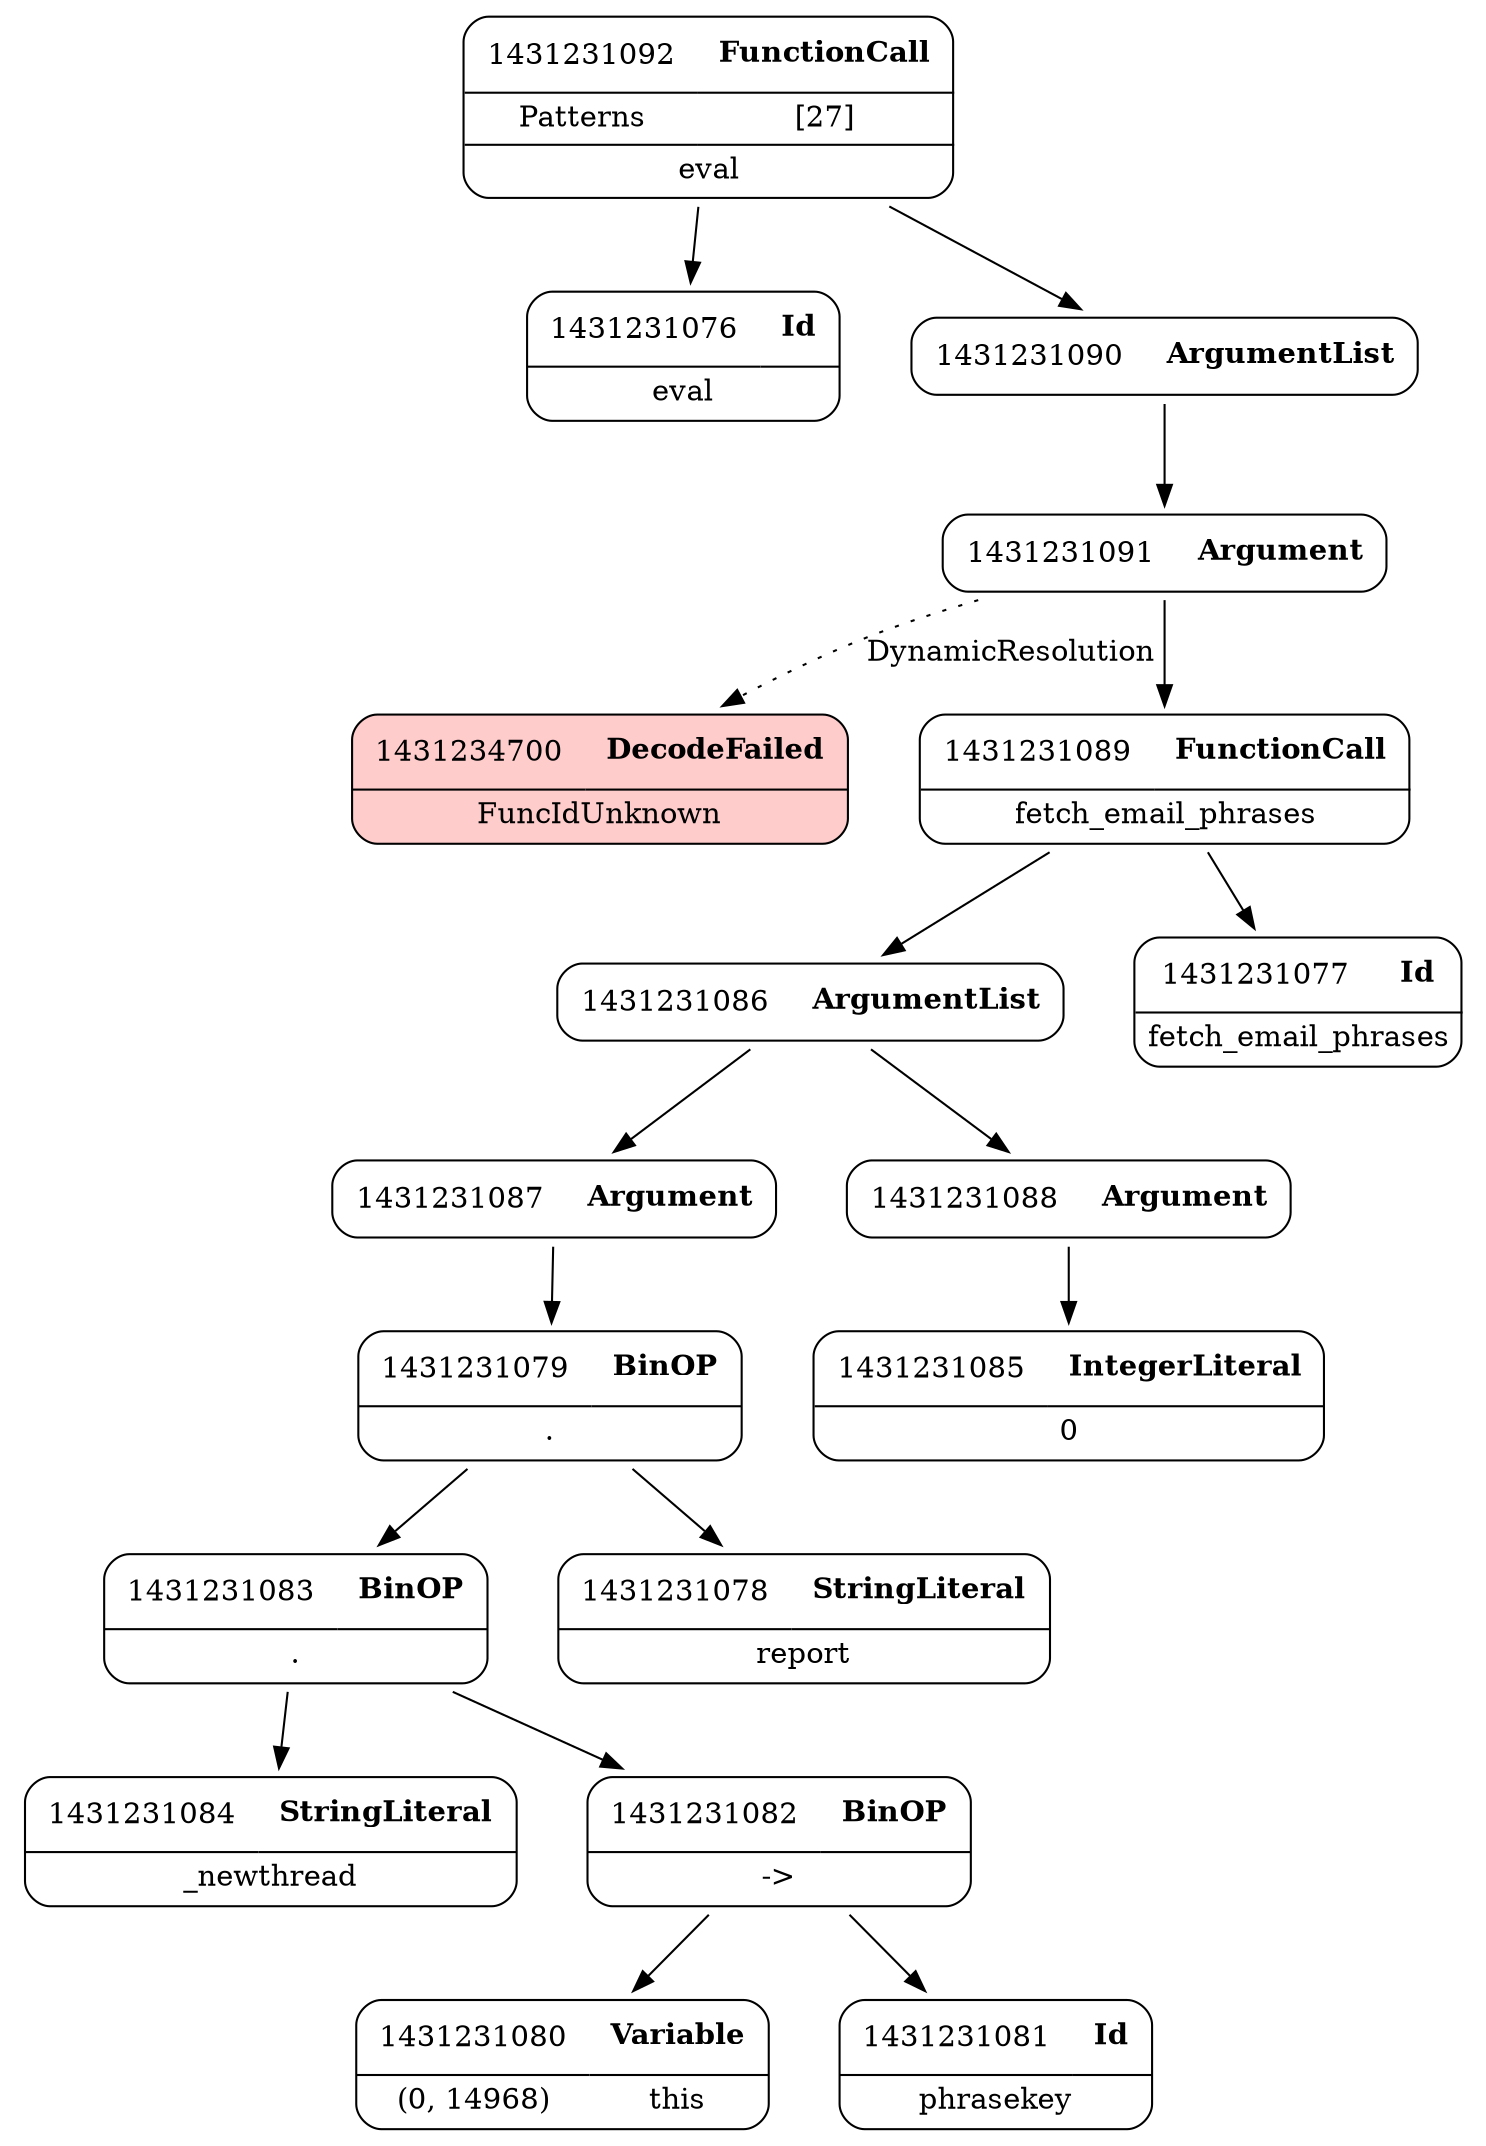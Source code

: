 digraph ast {
node [shape=none];
1431231086 [label=<<TABLE border='1' cellspacing='0' cellpadding='10' style='rounded' ><TR><TD border='0'>1431231086</TD><TD border='0'><B>ArgumentList</B></TD></TR></TABLE>>];
1431231086 -> 1431231087 [weight=2];
1431231086 -> 1431231088 [weight=2];
1431231087 [label=<<TABLE border='1' cellspacing='0' cellpadding='10' style='rounded' ><TR><TD border='0'>1431231087</TD><TD border='0'><B>Argument</B></TD></TR></TABLE>>];
1431231087 -> 1431231079 [weight=2];
1431231084 [label=<<TABLE border='1' cellspacing='0' cellpadding='10' style='rounded' ><TR><TD border='0'>1431231084</TD><TD border='0'><B>StringLiteral</B></TD></TR><HR/><TR><TD border='0' cellpadding='5' colspan='2'>_newthread</TD></TR></TABLE>>];
1431234700 [label=<<TABLE border='1' cellspacing='0' cellpadding='10' style='rounded' bgcolor='#FFCCCC' ><TR><TD border='0'>1431234700</TD><TD border='0'><B>DecodeFailed</B></TD></TR><HR/><TR><TD border='0' cellpadding='5' colspan='2'>FuncIdUnknown</TD></TR></TABLE>>];
1431231085 [label=<<TABLE border='1' cellspacing='0' cellpadding='10' style='rounded' ><TR><TD border='0'>1431231085</TD><TD border='0'><B>IntegerLiteral</B></TD></TR><HR/><TR><TD border='0' cellpadding='5' colspan='2'>0</TD></TR></TABLE>>];
1431231082 [label=<<TABLE border='1' cellspacing='0' cellpadding='10' style='rounded' ><TR><TD border='0'>1431231082</TD><TD border='0'><B>BinOP</B></TD></TR><HR/><TR><TD border='0' cellpadding='5' colspan='2'>-&gt;</TD></TR></TABLE>>];
1431231082 -> 1431231080 [weight=2];
1431231082 -> 1431231081 [weight=2];
1431231083 [label=<<TABLE border='1' cellspacing='0' cellpadding='10' style='rounded' ><TR><TD border='0'>1431231083</TD><TD border='0'><B>BinOP</B></TD></TR><HR/><TR><TD border='0' cellpadding='5' colspan='2'>.</TD></TR></TABLE>>];
1431231083 -> 1431231082 [weight=2];
1431231083 -> 1431231084 [weight=2];
1431231080 [label=<<TABLE border='1' cellspacing='0' cellpadding='10' style='rounded' ><TR><TD border='0'>1431231080</TD><TD border='0'><B>Variable</B></TD></TR><HR/><TR><TD border='0' cellpadding='5'>(0, 14968)</TD><TD border='0' cellpadding='5'>this</TD></TR></TABLE>>];
1431231081 [label=<<TABLE border='1' cellspacing='0' cellpadding='10' style='rounded' ><TR><TD border='0'>1431231081</TD><TD border='0'><B>Id</B></TD></TR><HR/><TR><TD border='0' cellpadding='5' colspan='2'>phrasekey</TD></TR></TABLE>>];
1431231078 [label=<<TABLE border='1' cellspacing='0' cellpadding='10' style='rounded' ><TR><TD border='0'>1431231078</TD><TD border='0'><B>StringLiteral</B></TD></TR><HR/><TR><TD border='0' cellpadding='5' colspan='2'>report</TD></TR></TABLE>>];
1431231079 [label=<<TABLE border='1' cellspacing='0' cellpadding='10' style='rounded' ><TR><TD border='0'>1431231079</TD><TD border='0'><B>BinOP</B></TD></TR><HR/><TR><TD border='0' cellpadding='5' colspan='2'>.</TD></TR></TABLE>>];
1431231079 -> 1431231078 [weight=2];
1431231079 -> 1431231083 [weight=2];
1431231076 [label=<<TABLE border='1' cellspacing='0' cellpadding='10' style='rounded' ><TR><TD border='0'>1431231076</TD><TD border='0'><B>Id</B></TD></TR><HR/><TR><TD border='0' cellpadding='5' colspan='2'>eval</TD></TR></TABLE>>];
1431231077 [label=<<TABLE border='1' cellspacing='0' cellpadding='10' style='rounded' ><TR><TD border='0'>1431231077</TD><TD border='0'><B>Id</B></TD></TR><HR/><TR><TD border='0' cellpadding='5' colspan='2'>fetch_email_phrases</TD></TR></TABLE>>];
1431231092 [label=<<TABLE border='1' cellspacing='0' cellpadding='10' style='rounded' ><TR><TD border='0'>1431231092</TD><TD border='0'><B>FunctionCall</B></TD></TR><HR/><TR><TD border='0' cellpadding='5'>Patterns</TD><TD border='0' cellpadding='5'>[27]</TD></TR><HR/><TR><TD border='0' cellpadding='5' colspan='2'>eval</TD></TR></TABLE>>];
1431231092 -> 1431231076 [weight=2];
1431231092 -> 1431231090 [weight=2];
1431231090 [label=<<TABLE border='1' cellspacing='0' cellpadding='10' style='rounded' ><TR><TD border='0'>1431231090</TD><TD border='0'><B>ArgumentList</B></TD></TR></TABLE>>];
1431231090 -> 1431231091 [weight=2];
1431231091 [label=<<TABLE border='1' cellspacing='0' cellpadding='10' style='rounded' ><TR><TD border='0'>1431231091</TD><TD border='0'><B>Argument</B></TD></TR></TABLE>>];
1431231091 -> 1431231089 [weight=2];
1431231091 -> 1431234700 [style=dotted,label=DynamicResolution];
1431231088 [label=<<TABLE border='1' cellspacing='0' cellpadding='10' style='rounded' ><TR><TD border='0'>1431231088</TD><TD border='0'><B>Argument</B></TD></TR></TABLE>>];
1431231088 -> 1431231085 [weight=2];
1431231089 [label=<<TABLE border='1' cellspacing='0' cellpadding='10' style='rounded' ><TR><TD border='0'>1431231089</TD><TD border='0'><B>FunctionCall</B></TD></TR><HR/><TR><TD border='0' cellpadding='5' colspan='2'>fetch_email_phrases</TD></TR></TABLE>>];
1431231089 -> 1431231077 [weight=2];
1431231089 -> 1431231086 [weight=2];
}
